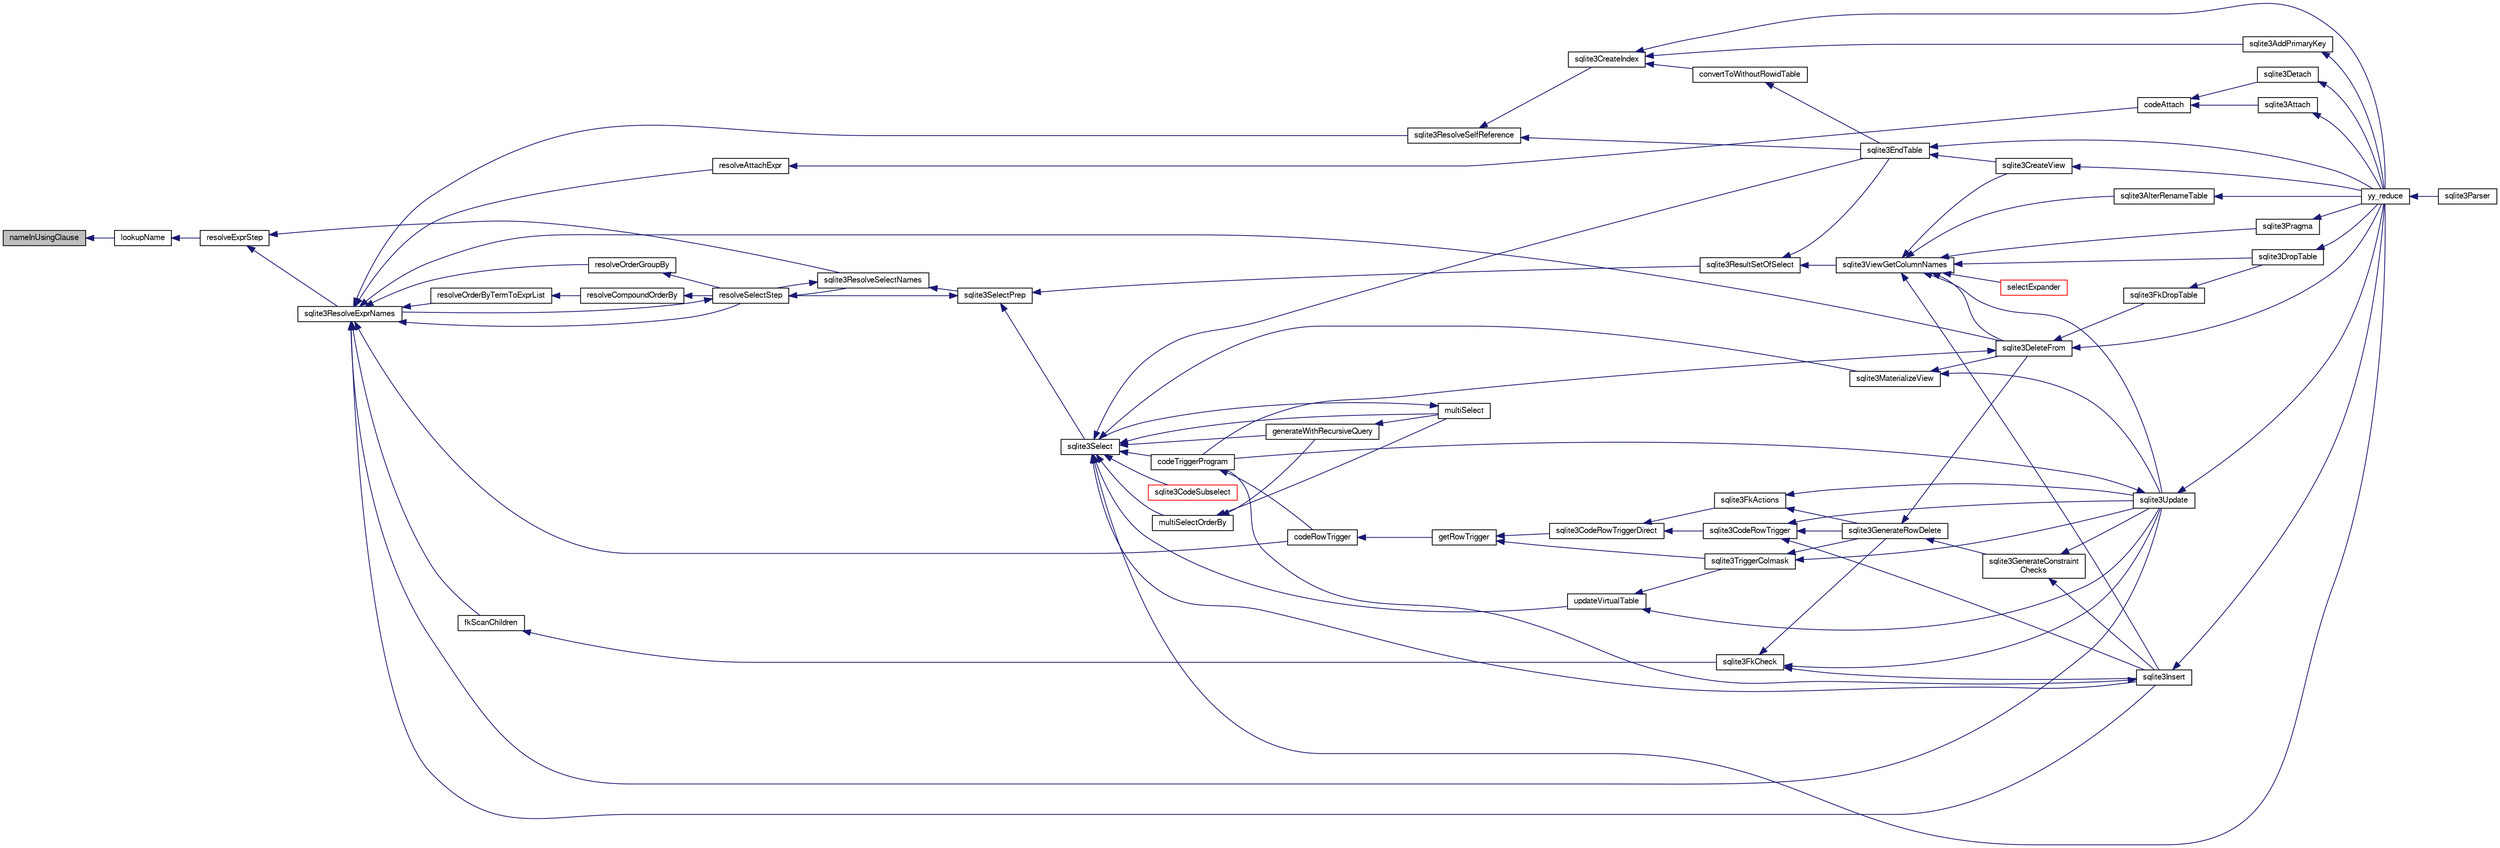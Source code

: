 digraph "nameInUsingClause"
{
  edge [fontname="FreeSans",fontsize="10",labelfontname="FreeSans",labelfontsize="10"];
  node [fontname="FreeSans",fontsize="10",shape=record];
  rankdir="LR";
  Node176175 [label="nameInUsingClause",height=0.2,width=0.4,color="black", fillcolor="grey75", style="filled", fontcolor="black"];
  Node176175 -> Node176176 [dir="back",color="midnightblue",fontsize="10",style="solid",fontname="FreeSans"];
  Node176176 [label="lookupName",height=0.2,width=0.4,color="black", fillcolor="white", style="filled",URL="$sqlite3_8c.html#a9ee032f52b5e8bb82a72b574af904999"];
  Node176176 -> Node176177 [dir="back",color="midnightblue",fontsize="10",style="solid",fontname="FreeSans"];
  Node176177 [label="resolveExprStep",height=0.2,width=0.4,color="black", fillcolor="white", style="filled",URL="$sqlite3_8c.html#a0687a8650fd8a4ebbf5c2c5a75a8fb13"];
  Node176177 -> Node176178 [dir="back",color="midnightblue",fontsize="10",style="solid",fontname="FreeSans"];
  Node176178 [label="sqlite3ResolveExprNames",height=0.2,width=0.4,color="black", fillcolor="white", style="filled",URL="$sqlite3_8c.html#a537cf717a3f847807d3a3fd65da636ad"];
  Node176178 -> Node176179 [dir="back",color="midnightblue",fontsize="10",style="solid",fontname="FreeSans"];
  Node176179 [label="resolveOrderByTermToExprList",height=0.2,width=0.4,color="black", fillcolor="white", style="filled",URL="$sqlite3_8c.html#ac7f7eabdc769257622ad90aac3e02fe6"];
  Node176179 -> Node176180 [dir="back",color="midnightblue",fontsize="10",style="solid",fontname="FreeSans"];
  Node176180 [label="resolveCompoundOrderBy",height=0.2,width=0.4,color="black", fillcolor="white", style="filled",URL="$sqlite3_8c.html#a462c5aa49cfd6aad6a92fa60ddefc569"];
  Node176180 -> Node176181 [dir="back",color="midnightblue",fontsize="10",style="solid",fontname="FreeSans"];
  Node176181 [label="resolveSelectStep",height=0.2,width=0.4,color="black", fillcolor="white", style="filled",URL="$sqlite3_8c.html#a0b9015a9e505c63fd104dcbad672c814"];
  Node176181 -> Node176178 [dir="back",color="midnightblue",fontsize="10",style="solid",fontname="FreeSans"];
  Node176181 -> Node176182 [dir="back",color="midnightblue",fontsize="10",style="solid",fontname="FreeSans"];
  Node176182 [label="sqlite3ResolveSelectNames",height=0.2,width=0.4,color="black", fillcolor="white", style="filled",URL="$sqlite3_8c.html#a0cf10c480643b1ab9eaa02056a400734"];
  Node176182 -> Node176181 [dir="back",color="midnightblue",fontsize="10",style="solid",fontname="FreeSans"];
  Node176182 -> Node176183 [dir="back",color="midnightblue",fontsize="10",style="solid",fontname="FreeSans"];
  Node176183 [label="sqlite3SelectPrep",height=0.2,width=0.4,color="black", fillcolor="white", style="filled",URL="$sqlite3_8c.html#aa4385bd53c0a43dea72fbc23cc78e1c6"];
  Node176183 -> Node176181 [dir="back",color="midnightblue",fontsize="10",style="solid",fontname="FreeSans"];
  Node176183 -> Node176184 [dir="back",color="midnightblue",fontsize="10",style="solid",fontname="FreeSans"];
  Node176184 [label="sqlite3ResultSetOfSelect",height=0.2,width=0.4,color="black", fillcolor="white", style="filled",URL="$sqlite3_8c.html#ade35a86757654a36498d74152aa2fda8"];
  Node176184 -> Node176185 [dir="back",color="midnightblue",fontsize="10",style="solid",fontname="FreeSans"];
  Node176185 [label="sqlite3EndTable",height=0.2,width=0.4,color="black", fillcolor="white", style="filled",URL="$sqlite3_8c.html#a7b5f2c66c0f0b6f819d970ca389768b0"];
  Node176185 -> Node176186 [dir="back",color="midnightblue",fontsize="10",style="solid",fontname="FreeSans"];
  Node176186 [label="sqlite3CreateView",height=0.2,width=0.4,color="black", fillcolor="white", style="filled",URL="$sqlite3_8c.html#a9d85cb00ff71dee5cd9a019503a6982e"];
  Node176186 -> Node176187 [dir="back",color="midnightblue",fontsize="10",style="solid",fontname="FreeSans"];
  Node176187 [label="yy_reduce",height=0.2,width=0.4,color="black", fillcolor="white", style="filled",URL="$sqlite3_8c.html#a7c419a9b25711c666a9a2449ef377f14"];
  Node176187 -> Node176188 [dir="back",color="midnightblue",fontsize="10",style="solid",fontname="FreeSans"];
  Node176188 [label="sqlite3Parser",height=0.2,width=0.4,color="black", fillcolor="white", style="filled",URL="$sqlite3_8c.html#a0327d71a5fabe0b6a343d78a2602e72a"];
  Node176185 -> Node176187 [dir="back",color="midnightblue",fontsize="10",style="solid",fontname="FreeSans"];
  Node176184 -> Node176189 [dir="back",color="midnightblue",fontsize="10",style="solid",fontname="FreeSans"];
  Node176189 [label="sqlite3ViewGetColumnNames",height=0.2,width=0.4,color="black", fillcolor="white", style="filled",URL="$sqlite3_8c.html#aebc7cd8d9e2bd174ae0a60363d3f6ce8"];
  Node176189 -> Node176190 [dir="back",color="midnightblue",fontsize="10",style="solid",fontname="FreeSans"];
  Node176190 [label="sqlite3AlterRenameTable",height=0.2,width=0.4,color="black", fillcolor="white", style="filled",URL="$sqlite3_8c.html#aa5cfdb507ff74e559f2efb0318c96d2c"];
  Node176190 -> Node176187 [dir="back",color="midnightblue",fontsize="10",style="solid",fontname="FreeSans"];
  Node176189 -> Node176186 [dir="back",color="midnightblue",fontsize="10",style="solid",fontname="FreeSans"];
  Node176189 -> Node176191 [dir="back",color="midnightblue",fontsize="10",style="solid",fontname="FreeSans"];
  Node176191 [label="sqlite3DropTable",height=0.2,width=0.4,color="black", fillcolor="white", style="filled",URL="$sqlite3_8c.html#a5534f77364b5568783c0e50db3c9defb"];
  Node176191 -> Node176187 [dir="back",color="midnightblue",fontsize="10",style="solid",fontname="FreeSans"];
  Node176189 -> Node176192 [dir="back",color="midnightblue",fontsize="10",style="solid",fontname="FreeSans"];
  Node176192 [label="sqlite3DeleteFrom",height=0.2,width=0.4,color="black", fillcolor="white", style="filled",URL="$sqlite3_8c.html#ab9b4b45349188b49eabb23f94608a091"];
  Node176192 -> Node176193 [dir="back",color="midnightblue",fontsize="10",style="solid",fontname="FreeSans"];
  Node176193 [label="sqlite3FkDropTable",height=0.2,width=0.4,color="black", fillcolor="white", style="filled",URL="$sqlite3_8c.html#a1218c6fc74e89152ceaa4760e82f5ef9"];
  Node176193 -> Node176191 [dir="back",color="midnightblue",fontsize="10",style="solid",fontname="FreeSans"];
  Node176192 -> Node176194 [dir="back",color="midnightblue",fontsize="10",style="solid",fontname="FreeSans"];
  Node176194 [label="codeTriggerProgram",height=0.2,width=0.4,color="black", fillcolor="white", style="filled",URL="$sqlite3_8c.html#a120801f59d9281d201d2ff4b2606836e"];
  Node176194 -> Node176195 [dir="back",color="midnightblue",fontsize="10",style="solid",fontname="FreeSans"];
  Node176195 [label="codeRowTrigger",height=0.2,width=0.4,color="black", fillcolor="white", style="filled",URL="$sqlite3_8c.html#a463cea5aaaf388b560b206570a0022fc"];
  Node176195 -> Node176196 [dir="back",color="midnightblue",fontsize="10",style="solid",fontname="FreeSans"];
  Node176196 [label="getRowTrigger",height=0.2,width=0.4,color="black", fillcolor="white", style="filled",URL="$sqlite3_8c.html#a69626ef20b540d1a2b19cf56f3f45689"];
  Node176196 -> Node176197 [dir="back",color="midnightblue",fontsize="10",style="solid",fontname="FreeSans"];
  Node176197 [label="sqlite3CodeRowTriggerDirect",height=0.2,width=0.4,color="black", fillcolor="white", style="filled",URL="$sqlite3_8c.html#ad92829f9001bcf89a0299dad5a48acd4"];
  Node176197 -> Node176198 [dir="back",color="midnightblue",fontsize="10",style="solid",fontname="FreeSans"];
  Node176198 [label="sqlite3FkActions",height=0.2,width=0.4,color="black", fillcolor="white", style="filled",URL="$sqlite3_8c.html#a39159bd1623724946c22355ba7f3ef90"];
  Node176198 -> Node176199 [dir="back",color="midnightblue",fontsize="10",style="solid",fontname="FreeSans"];
  Node176199 [label="sqlite3GenerateRowDelete",height=0.2,width=0.4,color="black", fillcolor="white", style="filled",URL="$sqlite3_8c.html#a2c76cbf3027fc18fdbb8cb4cd96b77d9"];
  Node176199 -> Node176192 [dir="back",color="midnightblue",fontsize="10",style="solid",fontname="FreeSans"];
  Node176199 -> Node176200 [dir="back",color="midnightblue",fontsize="10",style="solid",fontname="FreeSans"];
  Node176200 [label="sqlite3GenerateConstraint\lChecks",height=0.2,width=0.4,color="black", fillcolor="white", style="filled",URL="$sqlite3_8c.html#aef639c1e6a0c0a67ca6e7690ad931bd2"];
  Node176200 -> Node176201 [dir="back",color="midnightblue",fontsize="10",style="solid",fontname="FreeSans"];
  Node176201 [label="sqlite3Insert",height=0.2,width=0.4,color="black", fillcolor="white", style="filled",URL="$sqlite3_8c.html#a5b17c9c2000bae6bdff8e6be48d7dc2b"];
  Node176201 -> Node176194 [dir="back",color="midnightblue",fontsize="10",style="solid",fontname="FreeSans"];
  Node176201 -> Node176187 [dir="back",color="midnightblue",fontsize="10",style="solid",fontname="FreeSans"];
  Node176200 -> Node176202 [dir="back",color="midnightblue",fontsize="10",style="solid",fontname="FreeSans"];
  Node176202 [label="sqlite3Update",height=0.2,width=0.4,color="black", fillcolor="white", style="filled",URL="$sqlite3_8c.html#ac5aa67c46e8cc8174566fabe6809fafa"];
  Node176202 -> Node176194 [dir="back",color="midnightblue",fontsize="10",style="solid",fontname="FreeSans"];
  Node176202 -> Node176187 [dir="back",color="midnightblue",fontsize="10",style="solid",fontname="FreeSans"];
  Node176198 -> Node176202 [dir="back",color="midnightblue",fontsize="10",style="solid",fontname="FreeSans"];
  Node176197 -> Node176203 [dir="back",color="midnightblue",fontsize="10",style="solid",fontname="FreeSans"];
  Node176203 [label="sqlite3CodeRowTrigger",height=0.2,width=0.4,color="black", fillcolor="white", style="filled",URL="$sqlite3_8c.html#a37f21393c74de4d01b16761ee9abacd9"];
  Node176203 -> Node176199 [dir="back",color="midnightblue",fontsize="10",style="solid",fontname="FreeSans"];
  Node176203 -> Node176201 [dir="back",color="midnightblue",fontsize="10",style="solid",fontname="FreeSans"];
  Node176203 -> Node176202 [dir="back",color="midnightblue",fontsize="10",style="solid",fontname="FreeSans"];
  Node176196 -> Node176204 [dir="back",color="midnightblue",fontsize="10",style="solid",fontname="FreeSans"];
  Node176204 [label="sqlite3TriggerColmask",height=0.2,width=0.4,color="black", fillcolor="white", style="filled",URL="$sqlite3_8c.html#acace8e99e37ae5e84ea03c65e820c540"];
  Node176204 -> Node176199 [dir="back",color="midnightblue",fontsize="10",style="solid",fontname="FreeSans"];
  Node176204 -> Node176202 [dir="back",color="midnightblue",fontsize="10",style="solid",fontname="FreeSans"];
  Node176192 -> Node176187 [dir="back",color="midnightblue",fontsize="10",style="solid",fontname="FreeSans"];
  Node176189 -> Node176201 [dir="back",color="midnightblue",fontsize="10",style="solid",fontname="FreeSans"];
  Node176189 -> Node176205 [dir="back",color="midnightblue",fontsize="10",style="solid",fontname="FreeSans"];
  Node176205 [label="sqlite3Pragma",height=0.2,width=0.4,color="black", fillcolor="white", style="filled",URL="$sqlite3_8c.html#a111391370f58f8e6a6eca51fd34d62ed"];
  Node176205 -> Node176187 [dir="back",color="midnightblue",fontsize="10",style="solid",fontname="FreeSans"];
  Node176189 -> Node176206 [dir="back",color="midnightblue",fontsize="10",style="solid",fontname="FreeSans"];
  Node176206 [label="selectExpander",height=0.2,width=0.4,color="red", fillcolor="white", style="filled",URL="$sqlite3_8c.html#abee977318fbf74531340c6e41b0ca953"];
  Node176189 -> Node176202 [dir="back",color="midnightblue",fontsize="10",style="solid",fontname="FreeSans"];
  Node176183 -> Node176208 [dir="back",color="midnightblue",fontsize="10",style="solid",fontname="FreeSans"];
  Node176208 [label="sqlite3Select",height=0.2,width=0.4,color="black", fillcolor="white", style="filled",URL="$sqlite3_8c.html#a2465ee8c956209ba4b272477b7c21a45"];
  Node176208 -> Node176209 [dir="back",color="midnightblue",fontsize="10",style="solid",fontname="FreeSans"];
  Node176209 [label="sqlite3CodeSubselect",height=0.2,width=0.4,color="red", fillcolor="white", style="filled",URL="$sqlite3_8c.html#aa69b46d2204a1d1b110107a1be12ee0c"];
  Node176208 -> Node176185 [dir="back",color="midnightblue",fontsize="10",style="solid",fontname="FreeSans"];
  Node176208 -> Node176257 [dir="back",color="midnightblue",fontsize="10",style="solid",fontname="FreeSans"];
  Node176257 [label="sqlite3MaterializeView",height=0.2,width=0.4,color="black", fillcolor="white", style="filled",URL="$sqlite3_8c.html#a4557984b0b75f998fb0c3f231c9b1def"];
  Node176257 -> Node176192 [dir="back",color="midnightblue",fontsize="10",style="solid",fontname="FreeSans"];
  Node176257 -> Node176202 [dir="back",color="midnightblue",fontsize="10",style="solid",fontname="FreeSans"];
  Node176208 -> Node176201 [dir="back",color="midnightblue",fontsize="10",style="solid",fontname="FreeSans"];
  Node176208 -> Node176239 [dir="back",color="midnightblue",fontsize="10",style="solid",fontname="FreeSans"];
  Node176239 [label="generateWithRecursiveQuery",height=0.2,width=0.4,color="black", fillcolor="white", style="filled",URL="$sqlite3_8c.html#ade2c3663fa9c3b9676507984b9483942"];
  Node176239 -> Node176240 [dir="back",color="midnightblue",fontsize="10",style="solid",fontname="FreeSans"];
  Node176240 [label="multiSelect",height=0.2,width=0.4,color="black", fillcolor="white", style="filled",URL="$sqlite3_8c.html#a6456c61f3d9b2389738753cedfa24fa7"];
  Node176240 -> Node176208 [dir="back",color="midnightblue",fontsize="10",style="solid",fontname="FreeSans"];
  Node176208 -> Node176240 [dir="back",color="midnightblue",fontsize="10",style="solid",fontname="FreeSans"];
  Node176208 -> Node176241 [dir="back",color="midnightblue",fontsize="10",style="solid",fontname="FreeSans"];
  Node176241 [label="multiSelectOrderBy",height=0.2,width=0.4,color="black", fillcolor="white", style="filled",URL="$sqlite3_8c.html#afcdb8488c6f4dfdadaf9f04bca35b808"];
  Node176241 -> Node176239 [dir="back",color="midnightblue",fontsize="10",style="solid",fontname="FreeSans"];
  Node176241 -> Node176240 [dir="back",color="midnightblue",fontsize="10",style="solid",fontname="FreeSans"];
  Node176208 -> Node176194 [dir="back",color="midnightblue",fontsize="10",style="solid",fontname="FreeSans"];
  Node176208 -> Node176258 [dir="back",color="midnightblue",fontsize="10",style="solid",fontname="FreeSans"];
  Node176258 [label="updateVirtualTable",height=0.2,width=0.4,color="black", fillcolor="white", style="filled",URL="$sqlite3_8c.html#a740220531db9293c39a2cdd7da3f74e1"];
  Node176258 -> Node176204 [dir="back",color="midnightblue",fontsize="10",style="solid",fontname="FreeSans"];
  Node176258 -> Node176202 [dir="back",color="midnightblue",fontsize="10",style="solid",fontname="FreeSans"];
  Node176208 -> Node176187 [dir="back",color="midnightblue",fontsize="10",style="solid",fontname="FreeSans"];
  Node176178 -> Node176259 [dir="back",color="midnightblue",fontsize="10",style="solid",fontname="FreeSans"];
  Node176259 [label="resolveOrderGroupBy",height=0.2,width=0.4,color="black", fillcolor="white", style="filled",URL="$sqlite3_8c.html#a4dc8ed6177a5de887eae1010992e3d00"];
  Node176259 -> Node176181 [dir="back",color="midnightblue",fontsize="10",style="solid",fontname="FreeSans"];
  Node176178 -> Node176181 [dir="back",color="midnightblue",fontsize="10",style="solid",fontname="FreeSans"];
  Node176178 -> Node176260 [dir="back",color="midnightblue",fontsize="10",style="solid",fontname="FreeSans"];
  Node176260 [label="sqlite3ResolveSelfReference",height=0.2,width=0.4,color="black", fillcolor="white", style="filled",URL="$sqlite3_8c.html#ab524095a849de78f8728167d19336094"];
  Node176260 -> Node176185 [dir="back",color="midnightblue",fontsize="10",style="solid",fontname="FreeSans"];
  Node176260 -> Node176219 [dir="back",color="midnightblue",fontsize="10",style="solid",fontname="FreeSans"];
  Node176219 [label="sqlite3CreateIndex",height=0.2,width=0.4,color="black", fillcolor="white", style="filled",URL="$sqlite3_8c.html#a8dbe5e590ab6c58a8c45f34f7c81e825"];
  Node176219 -> Node176220 [dir="back",color="midnightblue",fontsize="10",style="solid",fontname="FreeSans"];
  Node176220 [label="sqlite3AddPrimaryKey",height=0.2,width=0.4,color="black", fillcolor="white", style="filled",URL="$sqlite3_8c.html#af2b0672c3379d2a7d927d210ae0ade62"];
  Node176220 -> Node176187 [dir="back",color="midnightblue",fontsize="10",style="solid",fontname="FreeSans"];
  Node176219 -> Node176221 [dir="back",color="midnightblue",fontsize="10",style="solid",fontname="FreeSans"];
  Node176221 [label="convertToWithoutRowidTable",height=0.2,width=0.4,color="black", fillcolor="white", style="filled",URL="$sqlite3_8c.html#a0d41effc4e4a0ba740429a08f6747313"];
  Node176221 -> Node176185 [dir="back",color="midnightblue",fontsize="10",style="solid",fontname="FreeSans"];
  Node176219 -> Node176187 [dir="back",color="midnightblue",fontsize="10",style="solid",fontname="FreeSans"];
  Node176178 -> Node176261 [dir="back",color="midnightblue",fontsize="10",style="solid",fontname="FreeSans"];
  Node176261 [label="resolveAttachExpr",height=0.2,width=0.4,color="black", fillcolor="white", style="filled",URL="$sqlite3_8c.html#a2b0ae2ee3fae38ccc805f582a9ce38f5"];
  Node176261 -> Node176234 [dir="back",color="midnightblue",fontsize="10",style="solid",fontname="FreeSans"];
  Node176234 [label="codeAttach",height=0.2,width=0.4,color="black", fillcolor="white", style="filled",URL="$sqlite3_8c.html#ade4e9e30d828a19c191fdcb098676d5b"];
  Node176234 -> Node176235 [dir="back",color="midnightblue",fontsize="10",style="solid",fontname="FreeSans"];
  Node176235 [label="sqlite3Detach",height=0.2,width=0.4,color="black", fillcolor="white", style="filled",URL="$sqlite3_8c.html#ab1a5a0b01c7560aef5e0b8603a68747d"];
  Node176235 -> Node176187 [dir="back",color="midnightblue",fontsize="10",style="solid",fontname="FreeSans"];
  Node176234 -> Node176236 [dir="back",color="midnightblue",fontsize="10",style="solid",fontname="FreeSans"];
  Node176236 [label="sqlite3Attach",height=0.2,width=0.4,color="black", fillcolor="white", style="filled",URL="$sqlite3_8c.html#ae0907fe0b43cc1b4c7e6a16213e8546f"];
  Node176236 -> Node176187 [dir="back",color="midnightblue",fontsize="10",style="solid",fontname="FreeSans"];
  Node176178 -> Node176192 [dir="back",color="midnightblue",fontsize="10",style="solid",fontname="FreeSans"];
  Node176178 -> Node176228 [dir="back",color="midnightblue",fontsize="10",style="solid",fontname="FreeSans"];
  Node176228 [label="fkScanChildren",height=0.2,width=0.4,color="black", fillcolor="white", style="filled",URL="$sqlite3_8c.html#a67c9dcb484336b3155e7a82a037d4691"];
  Node176228 -> Node176229 [dir="back",color="midnightblue",fontsize="10",style="solid",fontname="FreeSans"];
  Node176229 [label="sqlite3FkCheck",height=0.2,width=0.4,color="black", fillcolor="white", style="filled",URL="$sqlite3_8c.html#aa38fb76c7d6f48f19772877a41703b92"];
  Node176229 -> Node176199 [dir="back",color="midnightblue",fontsize="10",style="solid",fontname="FreeSans"];
  Node176229 -> Node176201 [dir="back",color="midnightblue",fontsize="10",style="solid",fontname="FreeSans"];
  Node176229 -> Node176202 [dir="back",color="midnightblue",fontsize="10",style="solid",fontname="FreeSans"];
  Node176178 -> Node176201 [dir="back",color="midnightblue",fontsize="10",style="solid",fontname="FreeSans"];
  Node176178 -> Node176195 [dir="back",color="midnightblue",fontsize="10",style="solid",fontname="FreeSans"];
  Node176178 -> Node176202 [dir="back",color="midnightblue",fontsize="10",style="solid",fontname="FreeSans"];
  Node176177 -> Node176182 [dir="back",color="midnightblue",fontsize="10",style="solid",fontname="FreeSans"];
}
